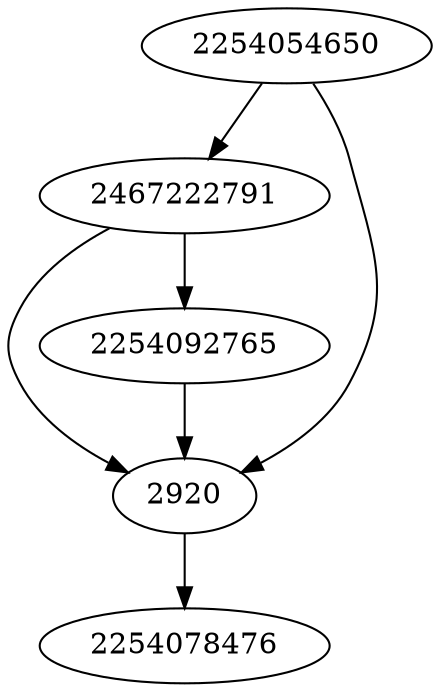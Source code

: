 strict digraph  {
2467222791;
2920;
2254078476;
2254054650;
2254092765;
2467222791 -> 2920;
2467222791 -> 2254092765;
2920 -> 2254078476;
2254054650 -> 2467222791;
2254054650 -> 2920;
2254092765 -> 2920;
}
